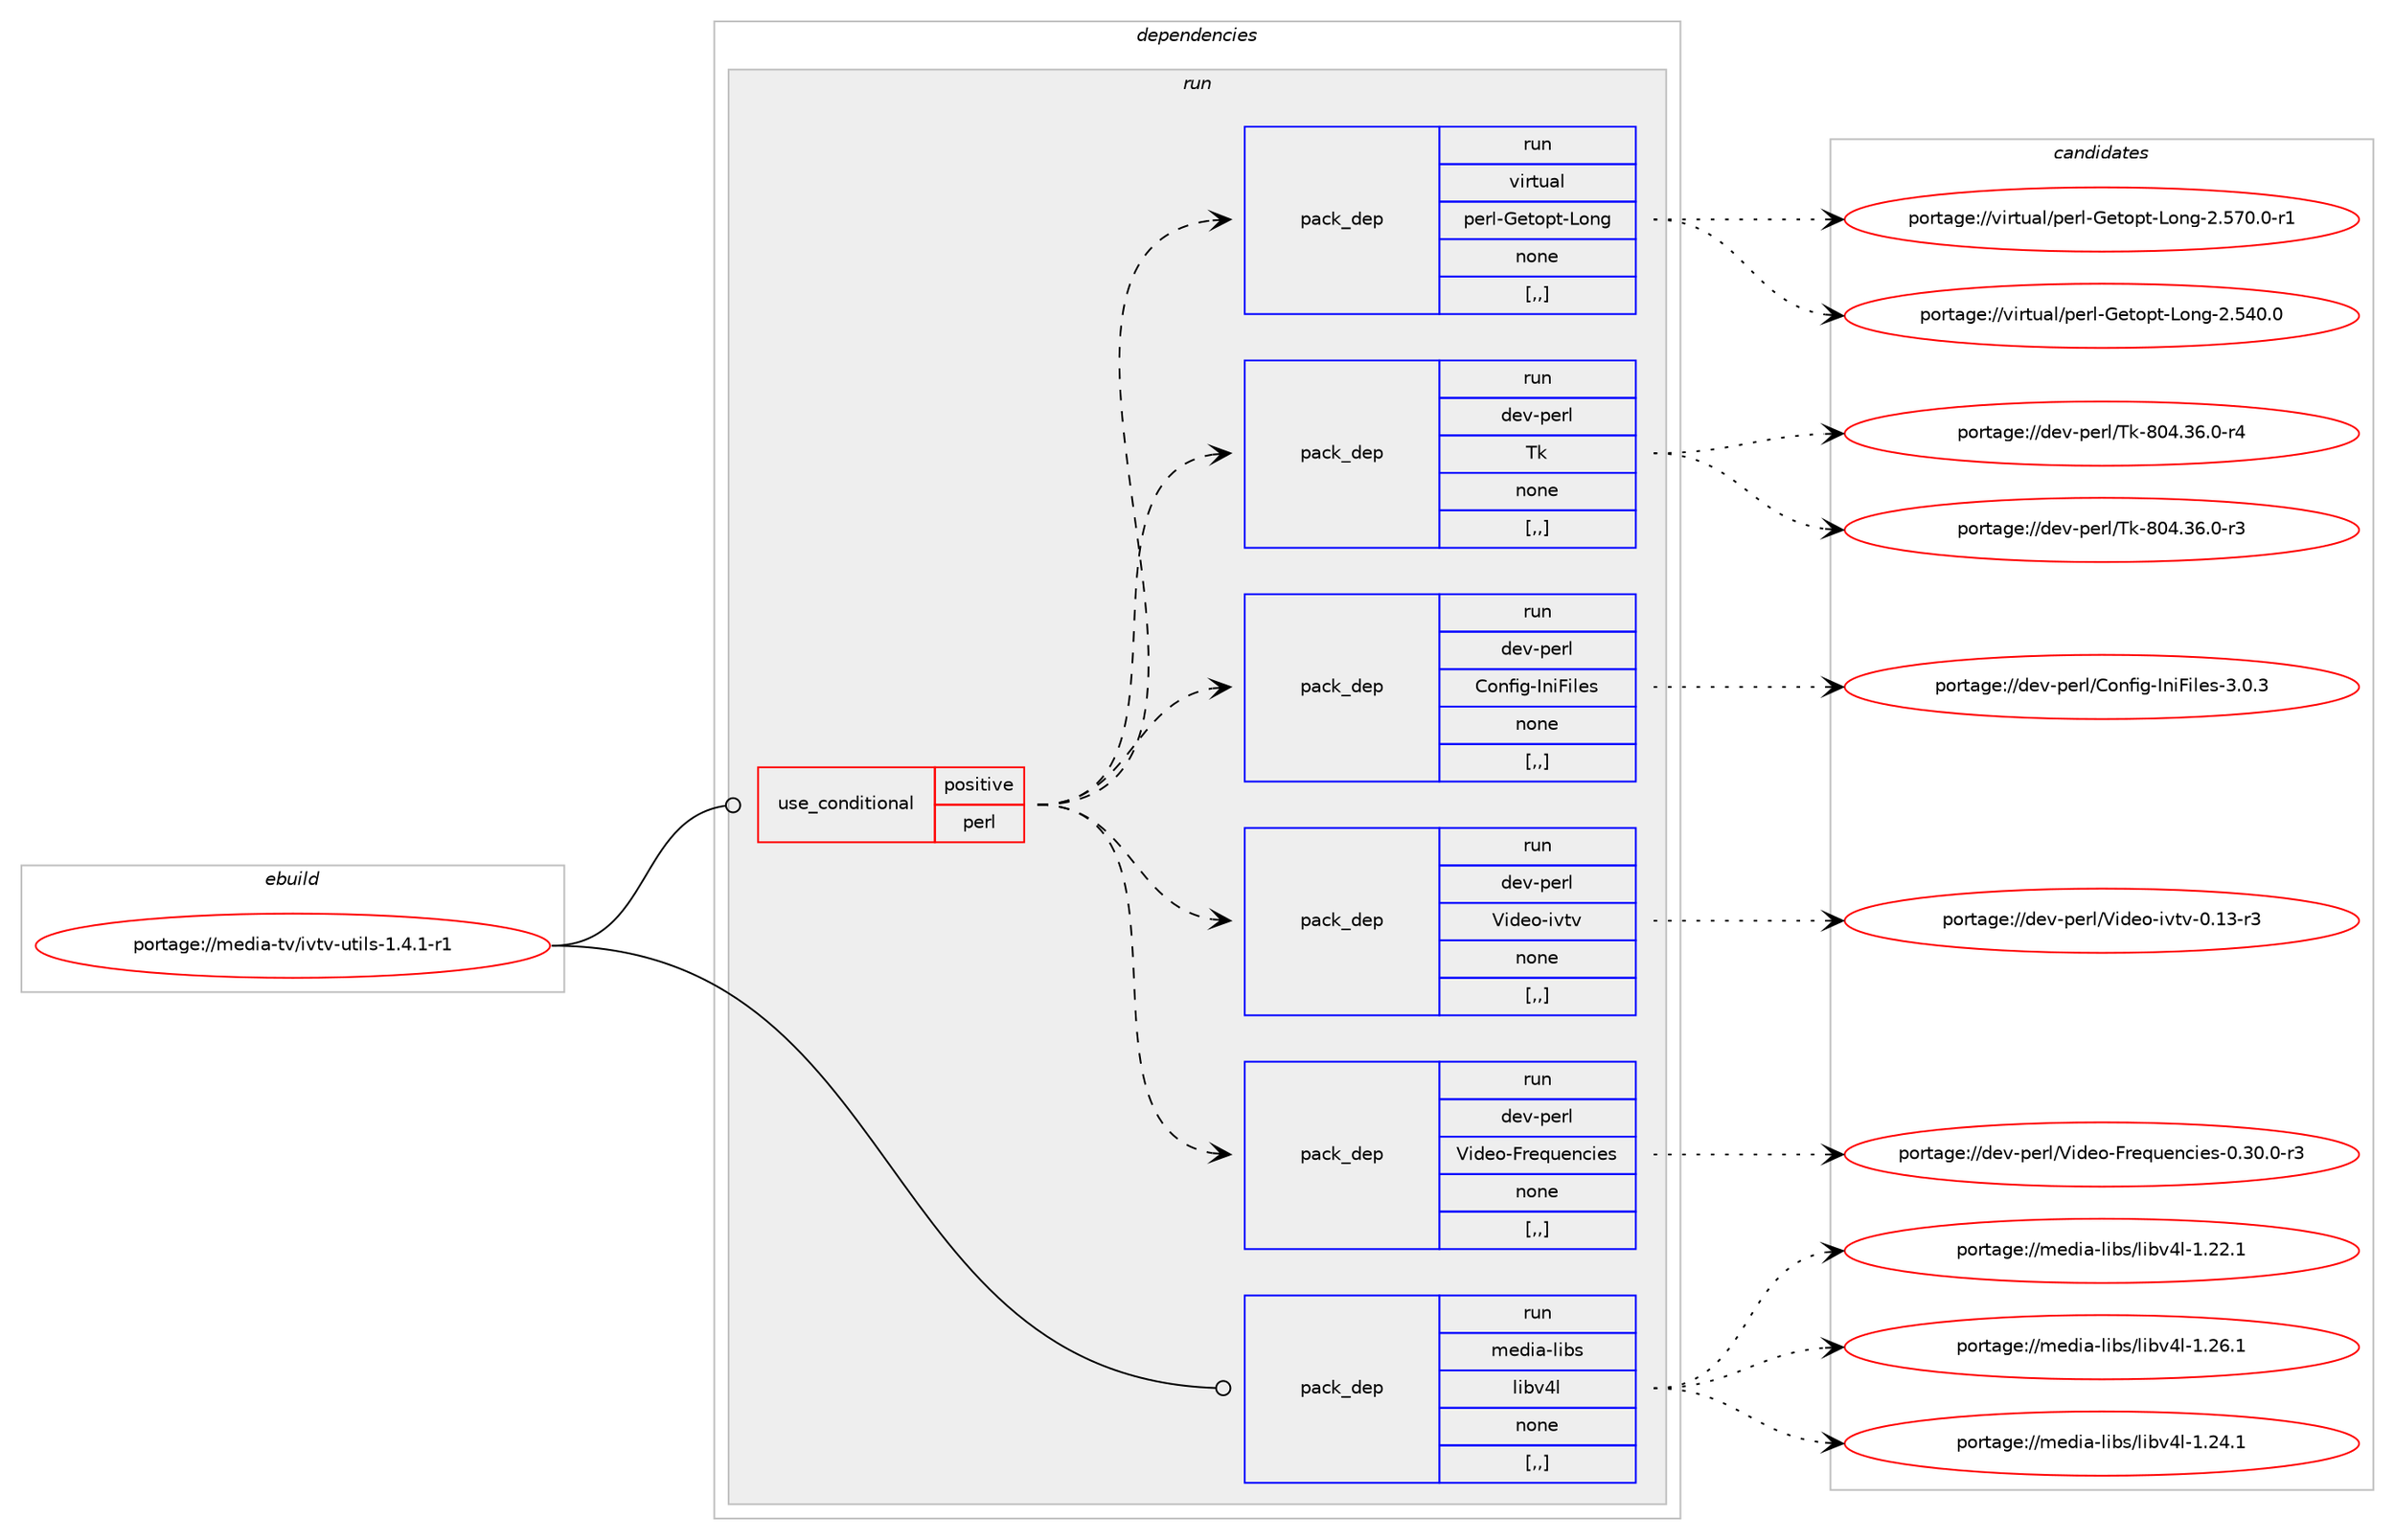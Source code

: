 digraph prolog {

# *************
# Graph options
# *************

newrank=true;
concentrate=true;
compound=true;
graph [rankdir=LR,fontname=Helvetica,fontsize=10,ranksep=1.5];#, ranksep=2.5, nodesep=0.2];
edge  [arrowhead=vee];
node  [fontname=Helvetica,fontsize=10];

# **********
# The ebuild
# **********

subgraph cluster_leftcol {
color=gray;
label=<<i>ebuild</i>>;
id [label="portage://media-tv/ivtv-utils-1.4.1-r1", color=red, width=4, href="../media-tv/ivtv-utils-1.4.1-r1.svg"];
}

# ****************
# The dependencies
# ****************

subgraph cluster_midcol {
color=gray;
label=<<i>dependencies</i>>;
subgraph cluster_compile {
fillcolor="#eeeeee";
style=filled;
label=<<i>compile</i>>;
}
subgraph cluster_compileandrun {
fillcolor="#eeeeee";
style=filled;
label=<<i>compile and run</i>>;
}
subgraph cluster_run {
fillcolor="#eeeeee";
style=filled;
label=<<i>run</i>>;
subgraph cond81859 {
dependency322535 [label=<<TABLE BORDER="0" CELLBORDER="1" CELLSPACING="0" CELLPADDING="4"><TR><TD ROWSPAN="3" CELLPADDING="10">use_conditional</TD></TR><TR><TD>positive</TD></TR><TR><TD>perl</TD></TR></TABLE>>, shape=none, color=red];
subgraph pack238202 {
dependency322536 [label=<<TABLE BORDER="0" CELLBORDER="1" CELLSPACING="0" CELLPADDING="4" WIDTH="220"><TR><TD ROWSPAN="6" CELLPADDING="30">pack_dep</TD></TR><TR><TD WIDTH="110">run</TD></TR><TR><TD>dev-perl</TD></TR><TR><TD>Video-Frequencies</TD></TR><TR><TD>none</TD></TR><TR><TD>[,,]</TD></TR></TABLE>>, shape=none, color=blue];
}
dependency322535:e -> dependency322536:w [weight=20,style="dashed",arrowhead="vee"];
subgraph pack238203 {
dependency322537 [label=<<TABLE BORDER="0" CELLBORDER="1" CELLSPACING="0" CELLPADDING="4" WIDTH="220"><TR><TD ROWSPAN="6" CELLPADDING="30">pack_dep</TD></TR><TR><TD WIDTH="110">run</TD></TR><TR><TD>dev-perl</TD></TR><TR><TD>Video-ivtv</TD></TR><TR><TD>none</TD></TR><TR><TD>[,,]</TD></TR></TABLE>>, shape=none, color=blue];
}
dependency322535:e -> dependency322537:w [weight=20,style="dashed",arrowhead="vee"];
subgraph pack238204 {
dependency322538 [label=<<TABLE BORDER="0" CELLBORDER="1" CELLSPACING="0" CELLPADDING="4" WIDTH="220"><TR><TD ROWSPAN="6" CELLPADDING="30">pack_dep</TD></TR><TR><TD WIDTH="110">run</TD></TR><TR><TD>dev-perl</TD></TR><TR><TD>Config-IniFiles</TD></TR><TR><TD>none</TD></TR><TR><TD>[,,]</TD></TR></TABLE>>, shape=none, color=blue];
}
dependency322535:e -> dependency322538:w [weight=20,style="dashed",arrowhead="vee"];
subgraph pack238205 {
dependency322539 [label=<<TABLE BORDER="0" CELLBORDER="1" CELLSPACING="0" CELLPADDING="4" WIDTH="220"><TR><TD ROWSPAN="6" CELLPADDING="30">pack_dep</TD></TR><TR><TD WIDTH="110">run</TD></TR><TR><TD>dev-perl</TD></TR><TR><TD>Tk</TD></TR><TR><TD>none</TD></TR><TR><TD>[,,]</TD></TR></TABLE>>, shape=none, color=blue];
}
dependency322535:e -> dependency322539:w [weight=20,style="dashed",arrowhead="vee"];
subgraph pack238206 {
dependency322540 [label=<<TABLE BORDER="0" CELLBORDER="1" CELLSPACING="0" CELLPADDING="4" WIDTH="220"><TR><TD ROWSPAN="6" CELLPADDING="30">pack_dep</TD></TR><TR><TD WIDTH="110">run</TD></TR><TR><TD>virtual</TD></TR><TR><TD>perl-Getopt-Long</TD></TR><TR><TD>none</TD></TR><TR><TD>[,,]</TD></TR></TABLE>>, shape=none, color=blue];
}
dependency322535:e -> dependency322540:w [weight=20,style="dashed",arrowhead="vee"];
}
id:e -> dependency322535:w [weight=20,style="solid",arrowhead="odot"];
subgraph pack238207 {
dependency322541 [label=<<TABLE BORDER="0" CELLBORDER="1" CELLSPACING="0" CELLPADDING="4" WIDTH="220"><TR><TD ROWSPAN="6" CELLPADDING="30">pack_dep</TD></TR><TR><TD WIDTH="110">run</TD></TR><TR><TD>media-libs</TD></TR><TR><TD>libv4l</TD></TR><TR><TD>none</TD></TR><TR><TD>[,,]</TD></TR></TABLE>>, shape=none, color=blue];
}
id:e -> dependency322541:w [weight=20,style="solid",arrowhead="odot"];
}
}

# **************
# The candidates
# **************

subgraph cluster_choices {
rank=same;
color=gray;
label=<<i>candidates</i>>;

subgraph choice238202 {
color=black;
nodesep=1;
choice100101118451121011141084786105100101111457011410111311710111099105101115454846514846484511451 [label="portage://dev-perl/Video-Frequencies-0.30.0-r3", color=red, width=4,href="../dev-perl/Video-Frequencies-0.30.0-r3.svg"];
dependency322536:e -> choice100101118451121011141084786105100101111457011410111311710111099105101115454846514846484511451:w [style=dotted,weight="100"];
}
subgraph choice238203 {
color=black;
nodesep=1;
choice1001011184511210111410847861051001011114510511811611845484649514511451 [label="portage://dev-perl/Video-ivtv-0.13-r3", color=red, width=4,href="../dev-perl/Video-ivtv-0.13-r3.svg"];
dependency322537:e -> choice1001011184511210111410847861051001011114510511811611845484649514511451:w [style=dotted,weight="100"];
}
subgraph choice238204 {
color=black;
nodesep=1;
choice100101118451121011141084767111110102105103457311010570105108101115455146484651 [label="portage://dev-perl/Config-IniFiles-3.0.3", color=red, width=4,href="../dev-perl/Config-IniFiles-3.0.3.svg"];
dependency322538:e -> choice100101118451121011141084767111110102105103457311010570105108101115455146484651:w [style=dotted,weight="100"];
}
subgraph choice238205 {
color=black;
nodesep=1;
choice1001011184511210111410847841074556485246515446484511452 [label="portage://dev-perl/Tk-804.36.0-r4", color=red, width=4,href="../dev-perl/Tk-804.36.0-r4.svg"];
choice1001011184511210111410847841074556485246515446484511451 [label="portage://dev-perl/Tk-804.36.0-r3", color=red, width=4,href="../dev-perl/Tk-804.36.0-r3.svg"];
dependency322539:e -> choice1001011184511210111410847841074556485246515446484511452:w [style=dotted,weight="100"];
dependency322539:e -> choice1001011184511210111410847841074556485246515446484511451:w [style=dotted,weight="100"];
}
subgraph choice238206 {
color=black;
nodesep=1;
choice11810511411611797108471121011141084571101116111112116457611111010345504653554846484511449 [label="portage://virtual/perl-Getopt-Long-2.570.0-r1", color=red, width=4,href="../virtual/perl-Getopt-Long-2.570.0-r1.svg"];
choice1181051141161179710847112101114108457110111611111211645761111101034550465352484648 [label="portage://virtual/perl-Getopt-Long-2.540.0", color=red, width=4,href="../virtual/perl-Getopt-Long-2.540.0.svg"];
dependency322540:e -> choice11810511411611797108471121011141084571101116111112116457611111010345504653554846484511449:w [style=dotted,weight="100"];
dependency322540:e -> choice1181051141161179710847112101114108457110111611111211645761111101034550465352484648:w [style=dotted,weight="100"];
}
subgraph choice238207 {
color=black;
nodesep=1;
choice10910110010597451081059811547108105981185210845494650544649 [label="portage://media-libs/libv4l-1.26.1", color=red, width=4,href="../media-libs/libv4l-1.26.1.svg"];
choice10910110010597451081059811547108105981185210845494650524649 [label="portage://media-libs/libv4l-1.24.1", color=red, width=4,href="../media-libs/libv4l-1.24.1.svg"];
choice10910110010597451081059811547108105981185210845494650504649 [label="portage://media-libs/libv4l-1.22.1", color=red, width=4,href="../media-libs/libv4l-1.22.1.svg"];
dependency322541:e -> choice10910110010597451081059811547108105981185210845494650544649:w [style=dotted,weight="100"];
dependency322541:e -> choice10910110010597451081059811547108105981185210845494650524649:w [style=dotted,weight="100"];
dependency322541:e -> choice10910110010597451081059811547108105981185210845494650504649:w [style=dotted,weight="100"];
}
}

}
